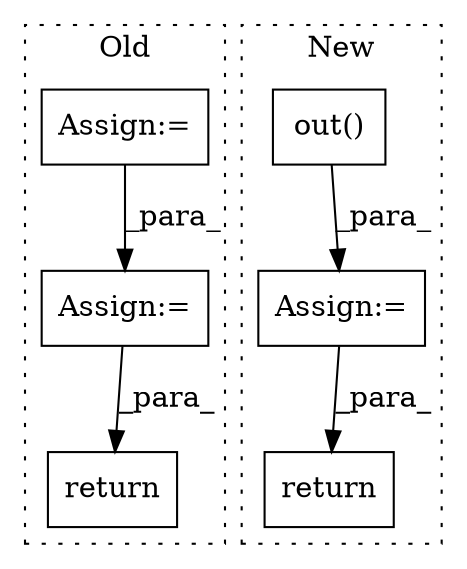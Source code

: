 digraph G {
subgraph cluster0 {
1 [label="return" a="93" s="11186" l="7" shape="box"];
5 [label="Assign:=" a="68" s="11077" l="3" shape="box"];
6 [label="Assign:=" a="68" s="10266" l="3" shape="box"];
label = "Old";
style="dotted";
}
subgraph cluster1 {
2 [label="out()" a="75" s="10619,10629" l="9,1" shape="box"];
3 [label="Assign:=" a="68" s="10616" l="3" shape="box"];
4 [label="return" a="93" s="10639" l="7" shape="box"];
label = "New";
style="dotted";
}
2 -> 3 [label="_para_"];
3 -> 4 [label="_para_"];
5 -> 1 [label="_para_"];
6 -> 5 [label="_para_"];
}